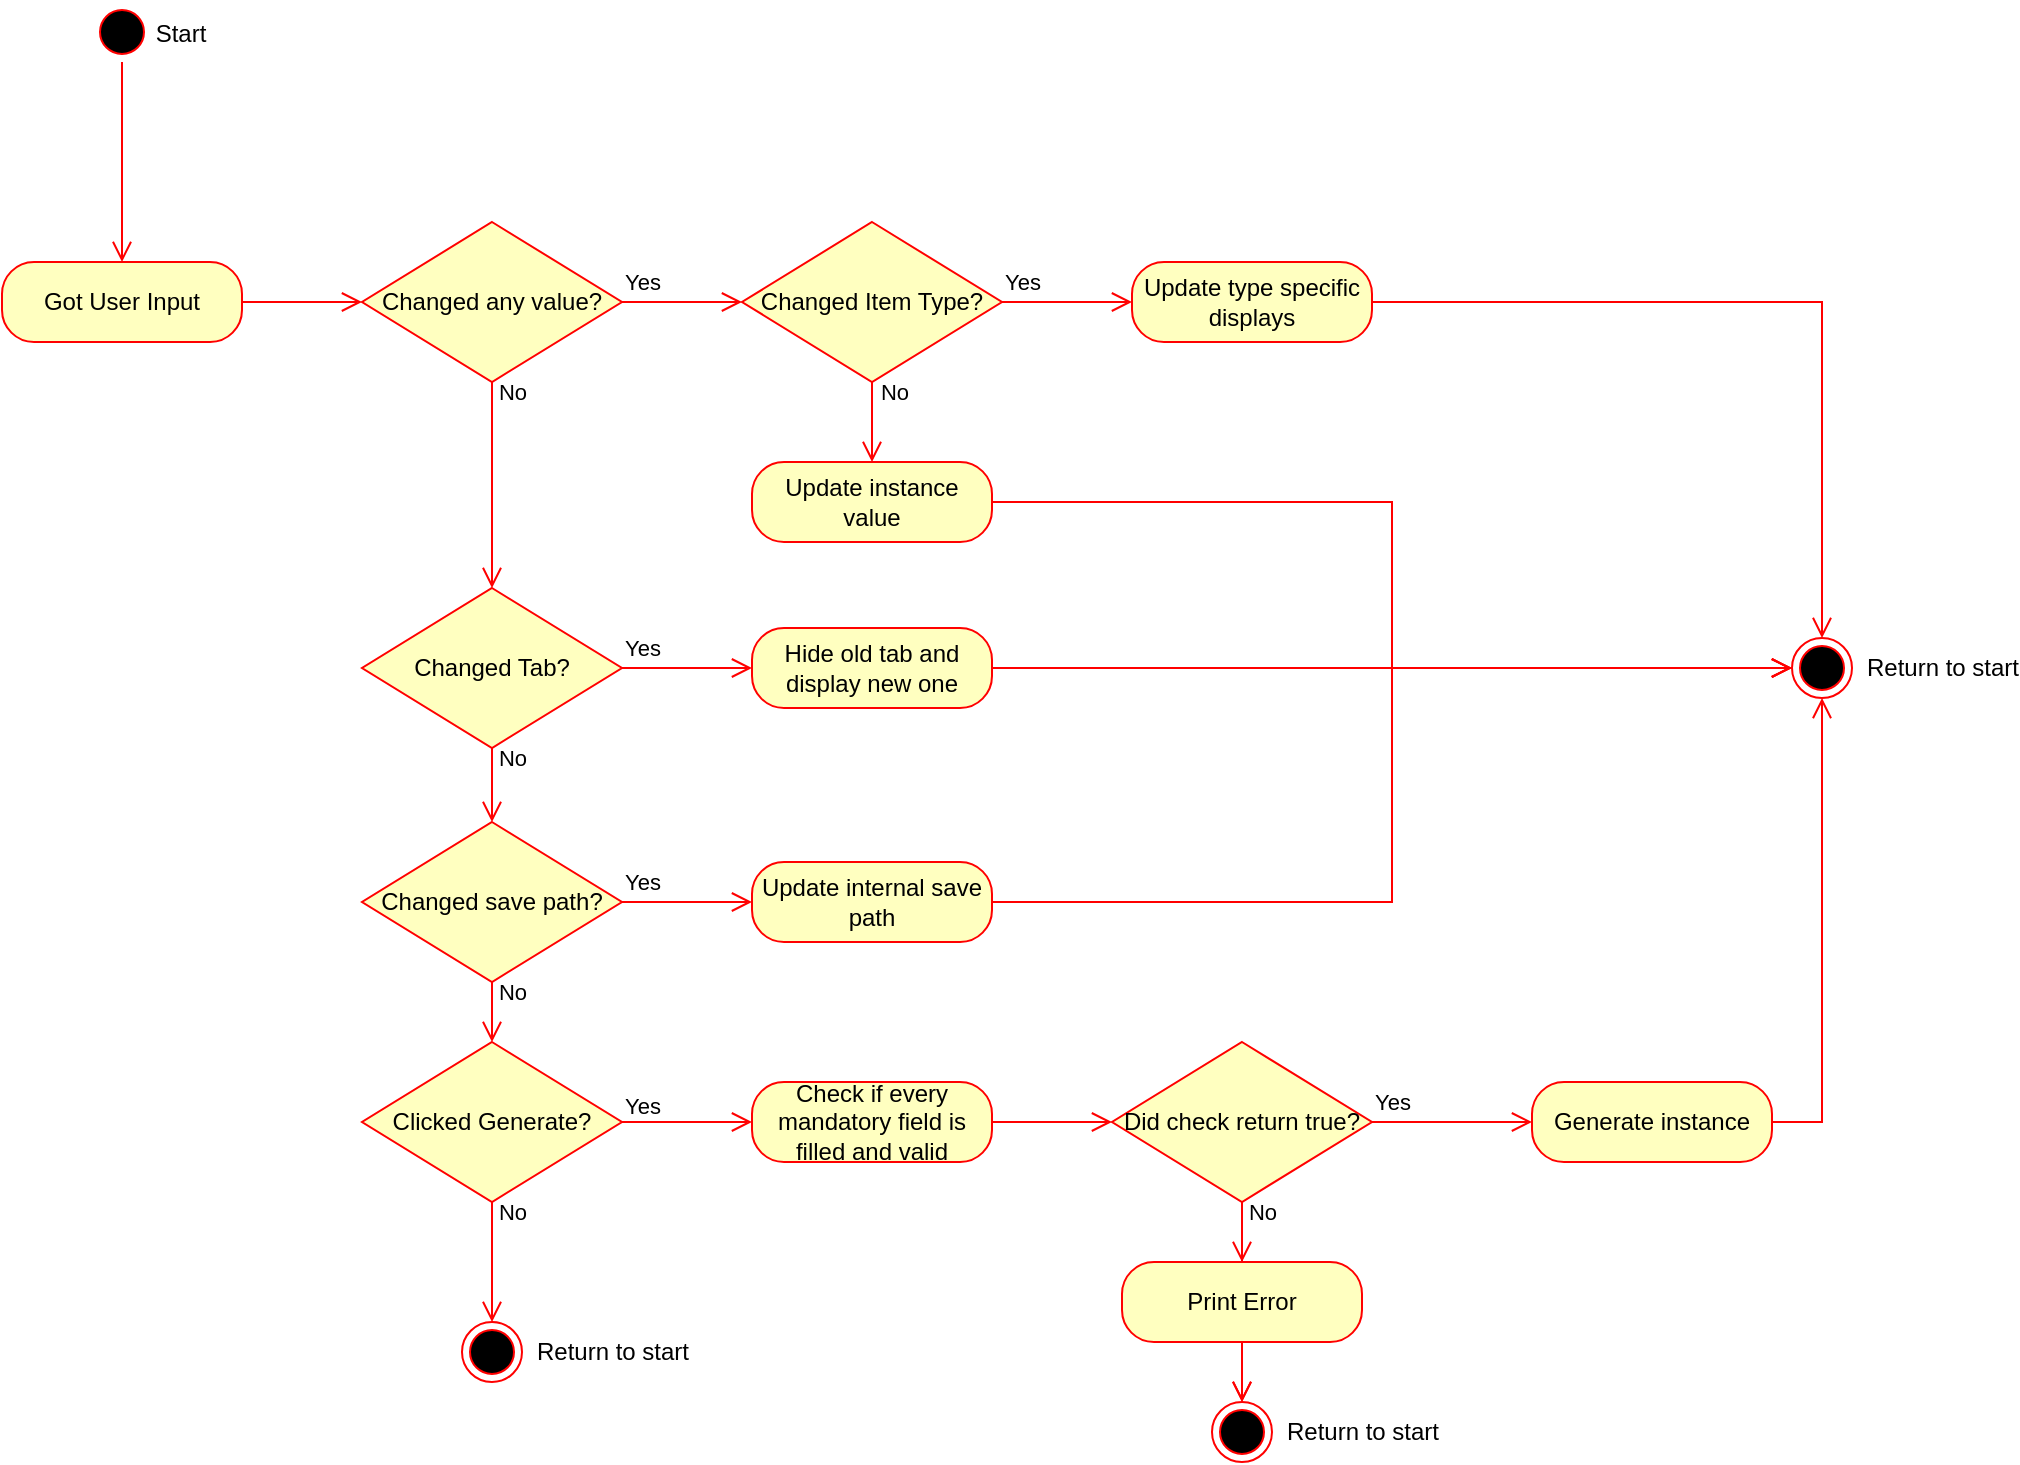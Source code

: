 <mxfile version="24.7.6">
  <diagram name="Page-1" id="e7e014a7-5840-1c2e-5031-d8a46d1fe8dd">
    <mxGraphModel dx="2392" dy="928" grid="1" gridSize="10" guides="1" tooltips="1" connect="1" arrows="1" fold="1" page="1" pageScale="1" pageWidth="1169" pageHeight="826" background="none" math="0" shadow="0">
      <root>
        <mxCell id="0" />
        <mxCell id="1" parent="0" />
        <mxCell id="5" value="Start" style="ellipse;shape=startState;fillColor=#000000;strokeColor=#ff0000;spacingLeft=59;" parent="1" vertex="1">
          <mxGeometry x="130" y="40" width="30" height="30" as="geometry" />
        </mxCell>
        <mxCell id="6" value="" style="edgeStyle=elbowEdgeStyle;elbow=horizontal;verticalAlign=bottom;endArrow=open;endSize=8;strokeColor=#FF0000;endFill=1;rounded=0;entryX=0.5;entryY=0;entryDx=0;entryDy=0;" parent="1" source="5" target="kETFKb8yOWNyLw1JTbQq-47" edge="1">
          <mxGeometry as="geometry">
            <mxPoint x="145" y="150" as="targetPoint" />
          </mxGeometry>
        </mxCell>
        <mxCell id="kETFKb8yOWNyLw1JTbQq-55" style="edgeStyle=orthogonalEdgeStyle;rounded=0;orthogonalLoop=1;jettySize=auto;html=1;entryX=0;entryY=0.5;entryDx=0;entryDy=0;strokeColor=#ff0000;align=left;verticalAlign=top;fontFamily=Helvetica;fontSize=11;fontColor=default;labelBackgroundColor=default;endArrow=open;endSize=8;" edge="1" parent="1" source="kETFKb8yOWNyLw1JTbQq-47" target="kETFKb8yOWNyLw1JTbQq-52">
          <mxGeometry relative="1" as="geometry" />
        </mxCell>
        <mxCell id="kETFKb8yOWNyLw1JTbQq-47" value="Got User Input" style="rounded=1;whiteSpace=wrap;html=1;arcSize=40;fontColor=#000000;fillColor=#ffffc0;strokeColor=#ff0000;" vertex="1" parent="1">
          <mxGeometry x="85" y="170" width="120" height="40" as="geometry" />
        </mxCell>
        <mxCell id="kETFKb8yOWNyLw1JTbQq-82" style="edgeStyle=orthogonalEdgeStyle;rounded=0;orthogonalLoop=1;jettySize=auto;html=1;entryX=0;entryY=0.5;entryDx=0;entryDy=0;strokeColor=#ff0000;align=left;verticalAlign=top;fontFamily=Helvetica;fontSize=11;fontColor=default;labelBackgroundColor=default;endArrow=open;endSize=8;" edge="1" parent="1" source="kETFKb8yOWNyLw1JTbQq-52" target="kETFKb8yOWNyLw1JTbQq-60">
          <mxGeometry relative="1" as="geometry" />
        </mxCell>
        <mxCell id="kETFKb8yOWNyLw1JTbQq-99" value="Yes" style="edgeLabel;html=1;align=center;verticalAlign=middle;resizable=0;points=[];" vertex="1" connectable="0" parent="kETFKb8yOWNyLw1JTbQq-82">
          <mxGeometry x="-1" relative="1" as="geometry">
            <mxPoint x="10" y="-10" as="offset" />
          </mxGeometry>
        </mxCell>
        <mxCell id="kETFKb8yOWNyLw1JTbQq-86" style="edgeStyle=orthogonalEdgeStyle;rounded=0;orthogonalLoop=1;jettySize=auto;html=1;entryX=0.5;entryY=0;entryDx=0;entryDy=0;strokeColor=#ff0000;align=left;verticalAlign=top;fontFamily=Helvetica;fontSize=11;fontColor=default;labelBackgroundColor=default;endArrow=open;endSize=8;" edge="1" parent="1" source="kETFKb8yOWNyLw1JTbQq-52" target="kETFKb8yOWNyLw1JTbQq-63">
          <mxGeometry relative="1" as="geometry" />
        </mxCell>
        <mxCell id="kETFKb8yOWNyLw1JTbQq-89" value="No" style="edgeLabel;html=1;align=center;verticalAlign=middle;resizable=0;points=[];" vertex="1" connectable="0" parent="kETFKb8yOWNyLw1JTbQq-86">
          <mxGeometry x="-1" relative="1" as="geometry">
            <mxPoint x="10" y="5" as="offset" />
          </mxGeometry>
        </mxCell>
        <mxCell id="kETFKb8yOWNyLw1JTbQq-52" value="Changed any value?" style="rhombus;whiteSpace=wrap;html=1;fontColor=#000000;fillColor=#ffffc0;strokeColor=#ff0000;" vertex="1" parent="1">
          <mxGeometry x="265" y="150" width="130" height="80" as="geometry" />
        </mxCell>
        <mxCell id="kETFKb8yOWNyLw1JTbQq-121" style="edgeStyle=orthogonalEdgeStyle;rounded=0;orthogonalLoop=1;jettySize=auto;html=1;entryX=0.5;entryY=0;entryDx=0;entryDy=0;strokeColor=#ff0000;align=left;verticalAlign=top;fontFamily=Helvetica;fontSize=11;fontColor=default;labelBackgroundColor=default;endArrow=open;endSize=8;" edge="1" parent="1" source="kETFKb8yOWNyLw1JTbQq-56" target="kETFKb8yOWNyLw1JTbQq-116">
          <mxGeometry relative="1" as="geometry" />
        </mxCell>
        <mxCell id="kETFKb8yOWNyLw1JTbQq-56" value="Update type specific displays" style="rounded=1;whiteSpace=wrap;html=1;arcSize=40;fontColor=#000000;fillColor=#ffffc0;strokeColor=#ff0000;" vertex="1" parent="1">
          <mxGeometry x="650" y="170" width="120" height="40" as="geometry" />
        </mxCell>
        <mxCell id="kETFKb8yOWNyLw1JTbQq-100" style="edgeStyle=orthogonalEdgeStyle;rounded=0;orthogonalLoop=1;jettySize=auto;html=1;entryX=0.5;entryY=0;entryDx=0;entryDy=0;strokeColor=#ff0000;align=left;verticalAlign=top;fontFamily=Helvetica;fontSize=11;fontColor=default;labelBackgroundColor=default;endArrow=open;endSize=8;" edge="1" parent="1" source="kETFKb8yOWNyLw1JTbQq-60" target="kETFKb8yOWNyLw1JTbQq-61">
          <mxGeometry relative="1" as="geometry" />
        </mxCell>
        <mxCell id="kETFKb8yOWNyLw1JTbQq-123" value="No" style="edgeLabel;html=1;align=center;verticalAlign=middle;resizable=0;points=[];" vertex="1" connectable="0" parent="kETFKb8yOWNyLw1JTbQq-100">
          <mxGeometry x="-1" y="1" relative="1" as="geometry">
            <mxPoint x="10" y="5" as="offset" />
          </mxGeometry>
        </mxCell>
        <mxCell id="kETFKb8yOWNyLw1JTbQq-101" value="" style="edgeStyle=orthogonalEdgeStyle;rounded=0;orthogonalLoop=1;jettySize=auto;html=1;align=left;verticalAlign=top;fontFamily=Helvetica;fontSize=11;fontColor=default;labelBackgroundColor=default;resizable=0;fillColor=none;gradientColor=none;strokeColor=#ff0000;endArrow=open;endSize=8;" edge="1" parent="1" source="kETFKb8yOWNyLw1JTbQq-60" target="kETFKb8yOWNyLw1JTbQq-56">
          <mxGeometry relative="1" as="geometry" />
        </mxCell>
        <mxCell id="kETFKb8yOWNyLw1JTbQq-125" value="Yes" style="edgeLabel;html=1;align=center;verticalAlign=middle;resizable=0;points=[];" vertex="1" connectable="0" parent="kETFKb8yOWNyLw1JTbQq-101">
          <mxGeometry x="-1" relative="1" as="geometry">
            <mxPoint x="10" y="-10" as="offset" />
          </mxGeometry>
        </mxCell>
        <mxCell id="kETFKb8yOWNyLw1JTbQq-60" value="Changed Item Type?" style="rhombus;whiteSpace=wrap;html=1;fontColor=#000000;fillColor=#ffffc0;strokeColor=#ff0000;" vertex="1" parent="1">
          <mxGeometry x="455" y="150" width="130" height="80" as="geometry" />
        </mxCell>
        <mxCell id="kETFKb8yOWNyLw1JTbQq-120" style="edgeStyle=orthogonalEdgeStyle;rounded=0;orthogonalLoop=1;jettySize=auto;html=1;entryX=0;entryY=0.5;entryDx=0;entryDy=0;strokeColor=#ff0000;align=left;verticalAlign=top;fontFamily=Helvetica;fontSize=11;fontColor=default;labelBackgroundColor=default;endArrow=open;endSize=8;" edge="1" parent="1" source="kETFKb8yOWNyLw1JTbQq-61" target="kETFKb8yOWNyLw1JTbQq-116">
          <mxGeometry relative="1" as="geometry" />
        </mxCell>
        <mxCell id="kETFKb8yOWNyLw1JTbQq-61" value="Update instance value" style="rounded=1;whiteSpace=wrap;html=1;arcSize=40;fontColor=#000000;fillColor=#ffffc0;strokeColor=#ff0000;" vertex="1" parent="1">
          <mxGeometry x="460" y="270" width="120" height="40" as="geometry" />
        </mxCell>
        <mxCell id="kETFKb8yOWNyLw1JTbQq-87" style="edgeStyle=orthogonalEdgeStyle;rounded=0;orthogonalLoop=1;jettySize=auto;html=1;entryX=0.5;entryY=0;entryDx=0;entryDy=0;strokeColor=#ff0000;align=left;verticalAlign=top;fontFamily=Helvetica;fontSize=11;fontColor=default;labelBackgroundColor=default;endArrow=open;endSize=8;" edge="1" parent="1" source="kETFKb8yOWNyLw1JTbQq-63" target="kETFKb8yOWNyLw1JTbQq-76">
          <mxGeometry relative="1" as="geometry" />
        </mxCell>
        <mxCell id="kETFKb8yOWNyLw1JTbQq-91" value="No" style="edgeLabel;html=1;align=center;verticalAlign=middle;resizable=0;points=[];" vertex="1" connectable="0" parent="kETFKb8yOWNyLw1JTbQq-87">
          <mxGeometry x="-1" relative="1" as="geometry">
            <mxPoint x="10" y="5" as="offset" />
          </mxGeometry>
        </mxCell>
        <mxCell id="kETFKb8yOWNyLw1JTbQq-106" value="" style="edgeStyle=orthogonalEdgeStyle;rounded=0;orthogonalLoop=1;jettySize=auto;html=1;strokeColor=#ff0000;align=left;verticalAlign=top;fontFamily=Helvetica;fontSize=11;fontColor=default;labelBackgroundColor=default;endArrow=open;endSize=8;" edge="1" parent="1" source="kETFKb8yOWNyLw1JTbQq-63" target="kETFKb8yOWNyLw1JTbQq-64">
          <mxGeometry relative="1" as="geometry" />
        </mxCell>
        <mxCell id="kETFKb8yOWNyLw1JTbQq-126" value="Yes" style="edgeLabel;html=1;align=center;verticalAlign=middle;resizable=0;points=[];" vertex="1" connectable="0" parent="kETFKb8yOWNyLw1JTbQq-106">
          <mxGeometry x="-1" relative="1" as="geometry">
            <mxPoint x="10" y="-10" as="offset" />
          </mxGeometry>
        </mxCell>
        <mxCell id="kETFKb8yOWNyLw1JTbQq-63" value="Changed Tab?" style="rhombus;whiteSpace=wrap;html=1;fontColor=#000000;fillColor=#ffffc0;strokeColor=#ff0000;" vertex="1" parent="1">
          <mxGeometry x="265" y="333" width="130" height="80" as="geometry" />
        </mxCell>
        <mxCell id="kETFKb8yOWNyLw1JTbQq-119" style="edgeStyle=orthogonalEdgeStyle;rounded=0;orthogonalLoop=1;jettySize=auto;html=1;entryX=0;entryY=0.5;entryDx=0;entryDy=0;strokeColor=#ff0000;align=left;verticalAlign=top;fontFamily=Helvetica;fontSize=11;fontColor=default;labelBackgroundColor=default;endArrow=open;endSize=8;" edge="1" parent="1" source="kETFKb8yOWNyLw1JTbQq-64" target="kETFKb8yOWNyLw1JTbQq-116">
          <mxGeometry relative="1" as="geometry" />
        </mxCell>
        <mxCell id="kETFKb8yOWNyLw1JTbQq-64" value="Hide old tab and display new one" style="rounded=1;whiteSpace=wrap;html=1;arcSize=40;fontColor=#000000;fillColor=#ffffc0;strokeColor=#ff0000;" vertex="1" parent="1">
          <mxGeometry x="460" y="353" width="120" height="40" as="geometry" />
        </mxCell>
        <mxCell id="kETFKb8yOWNyLw1JTbQq-95" style="edgeStyle=orthogonalEdgeStyle;rounded=0;orthogonalLoop=1;jettySize=auto;html=1;strokeColor=#ff0000;align=left;verticalAlign=top;fontFamily=Helvetica;fontSize=11;fontColor=default;labelBackgroundColor=default;endArrow=open;endSize=8;" edge="1" parent="1" source="kETFKb8yOWNyLw1JTbQq-65">
          <mxGeometry relative="1" as="geometry">
            <mxPoint x="330" y="700" as="targetPoint" />
          </mxGeometry>
        </mxCell>
        <mxCell id="kETFKb8yOWNyLw1JTbQq-98" value="No" style="edgeLabel;html=1;align=center;verticalAlign=middle;resizable=0;points=[];" vertex="1" connectable="0" parent="kETFKb8yOWNyLw1JTbQq-95">
          <mxGeometry x="-1" relative="1" as="geometry">
            <mxPoint x="10" y="5" as="offset" />
          </mxGeometry>
        </mxCell>
        <mxCell id="kETFKb8yOWNyLw1JTbQq-108" value="" style="edgeStyle=orthogonalEdgeStyle;rounded=0;orthogonalLoop=1;jettySize=auto;html=1;strokeColor=#ff0000;align=left;verticalAlign=top;fontFamily=Helvetica;fontSize=11;fontColor=default;labelBackgroundColor=default;endArrow=open;endSize=8;" edge="1" parent="1" source="kETFKb8yOWNyLw1JTbQq-65" target="kETFKb8yOWNyLw1JTbQq-70">
          <mxGeometry relative="1" as="geometry" />
        </mxCell>
        <mxCell id="kETFKb8yOWNyLw1JTbQq-129" value="Yes" style="edgeLabel;html=1;align=center;verticalAlign=middle;resizable=0;points=[];" vertex="1" connectable="0" parent="kETFKb8yOWNyLw1JTbQq-108">
          <mxGeometry x="-1" y="-2" relative="1" as="geometry">
            <mxPoint x="10" y="-10" as="offset" />
          </mxGeometry>
        </mxCell>
        <mxCell id="kETFKb8yOWNyLw1JTbQq-65" value="Clicked Generate?" style="rhombus;whiteSpace=wrap;html=1;fontColor=#000000;fillColor=#ffffc0;strokeColor=#ff0000;" vertex="1" parent="1">
          <mxGeometry x="265" y="560" width="130" height="80" as="geometry" />
        </mxCell>
        <mxCell id="kETFKb8yOWNyLw1JTbQq-109" value="" style="edgeStyle=orthogonalEdgeStyle;rounded=0;orthogonalLoop=1;jettySize=auto;html=1;strokeColor=#ff0000;align=left;verticalAlign=top;fontFamily=Helvetica;fontSize=11;fontColor=default;labelBackgroundColor=default;endArrow=open;endSize=8;" edge="1" parent="1" source="kETFKb8yOWNyLw1JTbQq-70" target="kETFKb8yOWNyLw1JTbQq-74">
          <mxGeometry relative="1" as="geometry" />
        </mxCell>
        <mxCell id="kETFKb8yOWNyLw1JTbQq-70" value="Check if every mandatory field is filled and valid" style="rounded=1;whiteSpace=wrap;html=1;arcSize=40;fontColor=#000000;fillColor=#ffffc0;strokeColor=#ff0000;" vertex="1" parent="1">
          <mxGeometry x="460" y="580" width="120" height="40" as="geometry" />
        </mxCell>
        <mxCell id="kETFKb8yOWNyLw1JTbQq-110" value="" style="edgeStyle=orthogonalEdgeStyle;rounded=0;orthogonalLoop=1;jettySize=auto;html=1;strokeColor=#ff0000;align=left;verticalAlign=top;fontFamily=Helvetica;fontSize=11;fontColor=default;labelBackgroundColor=default;endArrow=open;endSize=8;" edge="1" parent="1" source="kETFKb8yOWNyLw1JTbQq-74" target="kETFKb8yOWNyLw1JTbQq-75">
          <mxGeometry relative="1" as="geometry" />
        </mxCell>
        <mxCell id="kETFKb8yOWNyLw1JTbQq-131" value="Yes" style="edgeLabel;html=1;align=center;verticalAlign=middle;resizable=0;points=[];" vertex="1" connectable="0" parent="kETFKb8yOWNyLw1JTbQq-110">
          <mxGeometry x="-1" relative="1" as="geometry">
            <mxPoint x="10" y="-10" as="offset" />
          </mxGeometry>
        </mxCell>
        <mxCell id="kETFKb8yOWNyLw1JTbQq-133" value="" style="edgeStyle=orthogonalEdgeStyle;rounded=0;orthogonalLoop=1;jettySize=auto;html=1;strokeColor=#ff0000;align=left;verticalAlign=top;fontFamily=Helvetica;fontSize=11;fontColor=default;labelBackgroundColor=default;endArrow=open;endSize=8;" edge="1" parent="1" source="kETFKb8yOWNyLw1JTbQq-74" target="kETFKb8yOWNyLw1JTbQq-132">
          <mxGeometry relative="1" as="geometry" />
        </mxCell>
        <mxCell id="kETFKb8yOWNyLw1JTbQq-135" value="No" style="edgeLabel;html=1;align=center;verticalAlign=middle;resizable=0;points=[];" vertex="1" connectable="0" parent="kETFKb8yOWNyLw1JTbQq-133">
          <mxGeometry x="-1" relative="1" as="geometry">
            <mxPoint x="10" y="5" as="offset" />
          </mxGeometry>
        </mxCell>
        <mxCell id="kETFKb8yOWNyLw1JTbQq-115" value="" style="edgeStyle=orthogonalEdgeStyle;rounded=0;orthogonalLoop=1;jettySize=auto;html=1;strokeColor=#ff0000;align=left;verticalAlign=top;fontFamily=Helvetica;fontSize=11;fontColor=default;labelBackgroundColor=default;endArrow=open;endSize=8;" edge="1" parent="1" source="kETFKb8yOWNyLw1JTbQq-74" target="kETFKb8yOWNyLw1JTbQq-114">
          <mxGeometry relative="1" as="geometry" />
        </mxCell>
        <mxCell id="kETFKb8yOWNyLw1JTbQq-74" value="Did check return true?" style="rhombus;whiteSpace=wrap;html=1;fontColor=#000000;fillColor=#ffffc0;strokeColor=#ff0000;" vertex="1" parent="1">
          <mxGeometry x="640" y="560" width="130" height="80" as="geometry" />
        </mxCell>
        <mxCell id="kETFKb8yOWNyLw1JTbQq-117" style="edgeStyle=orthogonalEdgeStyle;rounded=0;orthogonalLoop=1;jettySize=auto;html=1;entryX=0.5;entryY=1;entryDx=0;entryDy=0;strokeColor=#ff0000;align=left;verticalAlign=top;fontFamily=Helvetica;fontSize=11;fontColor=default;labelBackgroundColor=default;endArrow=open;endSize=8;" edge="1" parent="1" source="kETFKb8yOWNyLw1JTbQq-75" target="kETFKb8yOWNyLw1JTbQq-116">
          <mxGeometry relative="1" as="geometry" />
        </mxCell>
        <mxCell id="kETFKb8yOWNyLw1JTbQq-75" value="Generate instance" style="rounded=1;whiteSpace=wrap;html=1;arcSize=40;fontColor=#000000;fillColor=#ffffc0;strokeColor=#ff0000;" vertex="1" parent="1">
          <mxGeometry x="850" y="580" width="120" height="40" as="geometry" />
        </mxCell>
        <mxCell id="kETFKb8yOWNyLw1JTbQq-88" style="edgeStyle=orthogonalEdgeStyle;rounded=0;orthogonalLoop=1;jettySize=auto;html=1;entryX=0.5;entryY=0;entryDx=0;entryDy=0;strokeColor=#ff0000;align=left;verticalAlign=top;fontFamily=Helvetica;fontSize=11;fontColor=default;labelBackgroundColor=default;endArrow=open;endSize=8;" edge="1" parent="1" source="kETFKb8yOWNyLw1JTbQq-76" target="kETFKb8yOWNyLw1JTbQq-65">
          <mxGeometry relative="1" as="geometry" />
        </mxCell>
        <mxCell id="kETFKb8yOWNyLw1JTbQq-93" value="No" style="edgeLabel;html=1;align=center;verticalAlign=middle;resizable=0;points=[];fontFamily=Helvetica;fontSize=11;fontColor=default;labelBackgroundColor=default;fillColor=none;gradientColor=none;" vertex="1" connectable="0" parent="kETFKb8yOWNyLw1JTbQq-88">
          <mxGeometry x="-1" relative="1" as="geometry">
            <mxPoint x="10" y="5" as="offset" />
          </mxGeometry>
        </mxCell>
        <mxCell id="kETFKb8yOWNyLw1JTbQq-107" value="" style="edgeStyle=orthogonalEdgeStyle;rounded=0;orthogonalLoop=1;jettySize=auto;html=1;strokeColor=#ff0000;align=left;verticalAlign=top;fontFamily=Helvetica;fontSize=11;fontColor=default;labelBackgroundColor=default;endArrow=open;endSize=8;" edge="1" parent="1" source="kETFKb8yOWNyLw1JTbQq-76" target="kETFKb8yOWNyLw1JTbQq-77">
          <mxGeometry relative="1" as="geometry" />
        </mxCell>
        <mxCell id="kETFKb8yOWNyLw1JTbQq-127" value="Yes" style="edgeLabel;html=1;align=center;verticalAlign=middle;resizable=0;points=[];" vertex="1" connectable="0" parent="kETFKb8yOWNyLw1JTbQq-107">
          <mxGeometry x="-1" relative="1" as="geometry">
            <mxPoint x="10" y="-10" as="offset" />
          </mxGeometry>
        </mxCell>
        <mxCell id="kETFKb8yOWNyLw1JTbQq-76" value="Changed save path?" style="rhombus;whiteSpace=wrap;html=1;fontColor=#000000;fillColor=#ffffc0;strokeColor=#ff0000;" vertex="1" parent="1">
          <mxGeometry x="265" y="450" width="130" height="80" as="geometry" />
        </mxCell>
        <mxCell id="kETFKb8yOWNyLw1JTbQq-118" style="edgeStyle=orthogonalEdgeStyle;rounded=0;orthogonalLoop=1;jettySize=auto;html=1;entryX=0;entryY=0.5;entryDx=0;entryDy=0;strokeColor=#ff0000;align=left;verticalAlign=top;fontFamily=Helvetica;fontSize=11;fontColor=default;labelBackgroundColor=default;endArrow=open;endSize=8;" edge="1" parent="1" source="kETFKb8yOWNyLw1JTbQq-77" target="kETFKb8yOWNyLw1JTbQq-116">
          <mxGeometry relative="1" as="geometry" />
        </mxCell>
        <mxCell id="kETFKb8yOWNyLw1JTbQq-77" value="Update internal save path" style="rounded=1;whiteSpace=wrap;html=1;arcSize=40;fontColor=#000000;fillColor=#ffffc0;strokeColor=#ff0000;" vertex="1" parent="1">
          <mxGeometry x="460" y="470" width="120" height="40" as="geometry" />
        </mxCell>
        <mxCell id="kETFKb8yOWNyLw1JTbQq-96" value="Return to start" style="ellipse;html=1;shape=endState;fillColor=#000000;strokeColor=#ff0000;spacingRight=0;spacingLeft=120;" vertex="1" parent="1">
          <mxGeometry x="315" y="700" width="30" height="30" as="geometry" />
        </mxCell>
        <mxCell id="kETFKb8yOWNyLw1JTbQq-114" value="Return to start" style="ellipse;html=1;shape=endState;fillColor=#000000;strokeColor=#ff0000;spacingRight=0;spacingLeft=120;" vertex="1" parent="1">
          <mxGeometry x="690" y="740" width="30" height="30" as="geometry" />
        </mxCell>
        <mxCell id="kETFKb8yOWNyLw1JTbQq-116" value="Return to start" style="ellipse;html=1;shape=endState;fillColor=#000000;strokeColor=#ff0000;spacingRight=0;spacingLeft=120;" vertex="1" parent="1">
          <mxGeometry x="980" y="358" width="30" height="30" as="geometry" />
        </mxCell>
        <mxCell id="kETFKb8yOWNyLw1JTbQq-134" value="" style="edgeStyle=orthogonalEdgeStyle;rounded=0;orthogonalLoop=1;jettySize=auto;html=1;strokeColor=#ff0000;align=left;verticalAlign=top;fontFamily=Helvetica;fontSize=11;fontColor=default;labelBackgroundColor=default;endArrow=open;endSize=8;" edge="1" parent="1" source="kETFKb8yOWNyLw1JTbQq-132" target="kETFKb8yOWNyLw1JTbQq-114">
          <mxGeometry relative="1" as="geometry" />
        </mxCell>
        <mxCell id="kETFKb8yOWNyLw1JTbQq-132" value="Print Error" style="rounded=1;whiteSpace=wrap;html=1;arcSize=40;fontColor=#000000;fillColor=#ffffc0;strokeColor=#ff0000;" vertex="1" parent="1">
          <mxGeometry x="645" y="670" width="120" height="40" as="geometry" />
        </mxCell>
      </root>
    </mxGraphModel>
  </diagram>
</mxfile>
